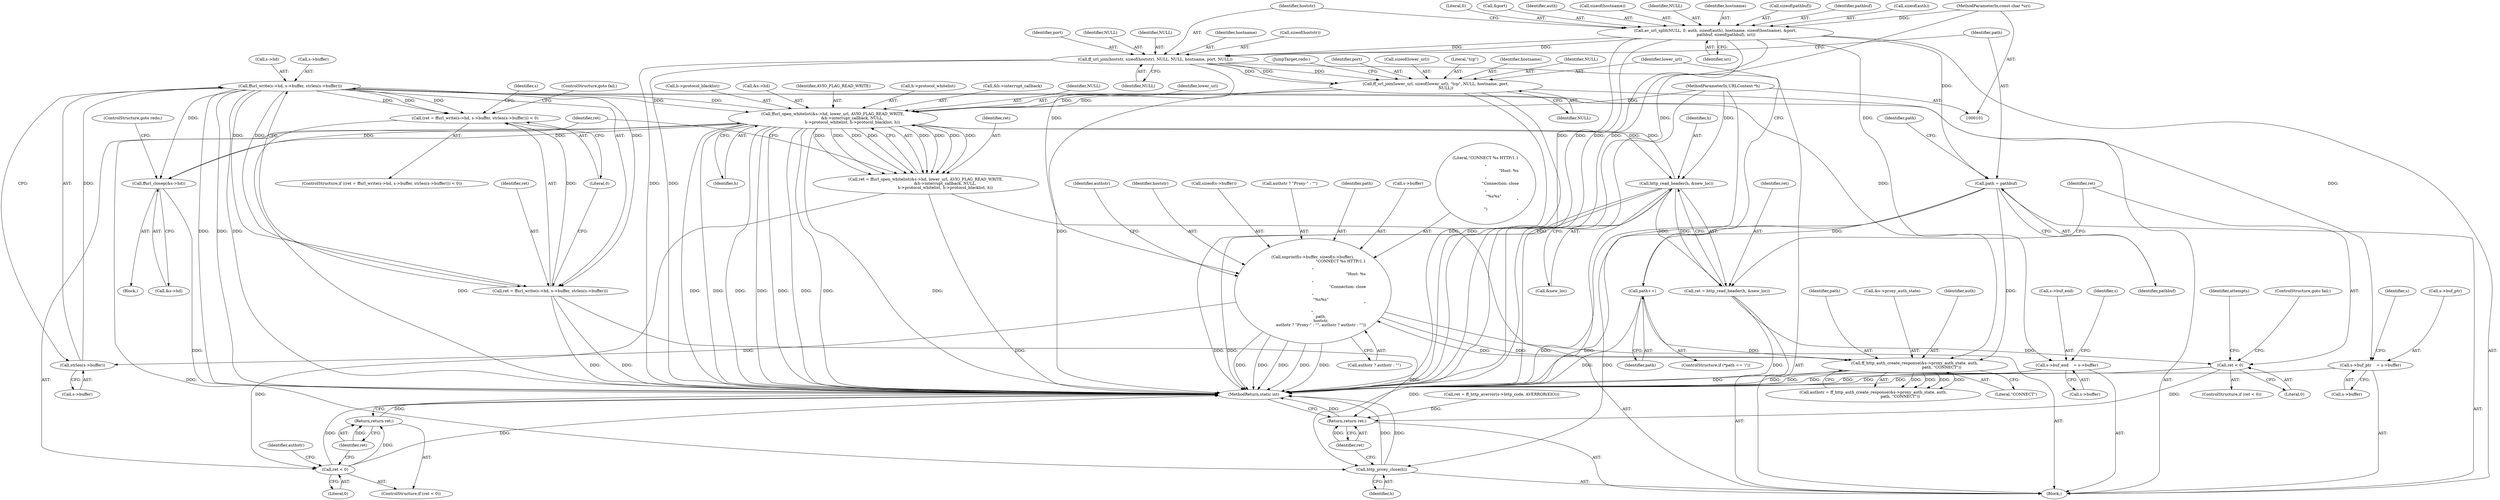 digraph "0_FFmpeg_2a05c8f813de6f2278827734bf8102291e7484aa_2@API" {
"1000254" [label="(Call,ffurl_write(s->hd, s->buffer, strlen(s->buffer)))"];
"1000193" [label="(Call,ffurl_open_whitelist(&s->hd, lower_url, AVIO_FLAG_READ_WRITE,\n                               &h->interrupt_callback, NULL,\n                               h->protocol_whitelist, h->protocol_blacklist, h))"];
"1000254" [label="(Call,ffurl_write(s->hd, s->buffer, strlen(s->buffer)))"];
"1000261" [label="(Call,strlen(s->buffer))"];
"1000228" [label="(Call,snprintf(s->buffer, sizeof(s->buffer),\n             \"CONNECT %s HTTP/1.1\r\n\"\n             \"Host: %s\r\n\"\n             \"Connection: close\r\n\"\n             \"%s%s\"\n             \"\r\n\",\n             path,\n             hoststr,\n             authstr ? \"Proxy-\" : \"\", authstr ? authstr : \"\"))"];
"1000220" [label="(Call,ff_http_auth_create_response(&s->proxy_auth_state, auth,\n                                           path, \"CONNECT\"))"];
"1000147" [label="(Call,av_url_split(NULL, 0, auth, sizeof(auth), hostname, sizeof(hostname), &port,\n                 pathbuf, sizeof(pathbuf), uri))"];
"1000103" [label="(MethodParameterIn,const char *uri)"];
"1000171" [label="(Call,path = pathbuf)"];
"1000179" [label="(Call,path++)"];
"1000162" [label="(Call,ff_url_join(hoststr, sizeof(hoststr), NULL, NULL, hostname, port, NULL))"];
"1000341" [label="(Call,ffurl_closep(&s->hd))"];
"1000181" [label="(Call,ff_url_join(lower_url, sizeof(lower_url), \"tcp\", NULL, hostname, port,\n                NULL))"];
"1000301" [label="(Call,http_read_header(h, &new_loc))"];
"1000102" [label="(MethodParameterIn,URLContext *h)"];
"1000191" [label="(Call,ret = ffurl_open_whitelist(&s->hd, lower_url, AVIO_FLAG_READ_WRITE,\n                               &h->interrupt_callback, NULL,\n                               h->protocol_whitelist, h->protocol_blacklist, h))"];
"1000213" [label="(Call,ret < 0)"];
"1000216" [label="(Return,return ret;)"];
"1000251" [label="(Call,(ret = ffurl_write(s->hd, s->buffer, strlen(s->buffer))) < 0)"];
"1000252" [label="(Call,ret = ffurl_write(s->hd, s->buffer, strlen(s->buffer)))"];
"1000366" [label="(Return,return ret;)"];
"1000267" [label="(Call,s->buf_ptr    = s->buffer)"];
"1000274" [label="(Call,s->buf_end    = s->buffer)"];
"1000299" [label="(Call,ret = http_read_header(h, &new_loc))"];
"1000306" [label="(Call,ret < 0)"];
"1000364" [label="(Call,http_proxy_close(h))"];
"1000342" [label="(Call,&s->hd)"];
"1000208" [label="(Call,h->protocol_blacklist)"];
"1000182" [label="(Identifier,lower_url)"];
"1000250" [label="(ControlStructure,if ((ret = ffurl_write(s->hd, s->buffer, strlen(s->buffer))) < 0))"];
"1000212" [label="(ControlStructure,if (ret < 0))"];
"1000276" [label="(Identifier,s)"];
"1000364" [label="(Call,http_proxy_close(h))"];
"1000194" [label="(Call,&s->hd)"];
"1000278" [label="(Call,s->buffer)"];
"1000303" [label="(Call,&new_loc)"];
"1000216" [label="(Return,return ret;)"];
"1000164" [label="(Call,sizeof(hoststr))"];
"1000236" [label="(Literal,\"CONNECT %s HTTP/1.1\r\n\"\n             \"Host: %s\r\n\"\n             \"Connection: close\r\n\"\n             \"%s%s\"\n             \"\r\n\")"];
"1000161" [label="(Identifier,uri)"];
"1000190" [label="(JumpTarget,redo:)"];
"1000308" [label="(Literal,0)"];
"1000211" [label="(Identifier,h)"];
"1000300" [label="(Identifier,ret)"];
"1000193" [label="(Call,ffurl_open_whitelist(&s->hd, lower_url, AVIO_FLAG_READ_WRITE,\n                               &h->interrupt_callback, NULL,\n                               h->protocol_whitelist, h->protocol_blacklist, h))"];
"1000188" [label="(Identifier,port)"];
"1000253" [label="(Identifier,ret)"];
"1000105" [label="(Block,)"];
"1000249" [label="(Identifier,authstr)"];
"1000309" [label="(ControlStructure,goto fail;)"];
"1000365" [label="(Identifier,h)"];
"1000217" [label="(Identifier,ret)"];
"1000167" [label="(Identifier,NULL)"];
"1000173" [label="(Identifier,pathbuf)"];
"1000171" [label="(Call,path = pathbuf)"];
"1000199" [label="(Identifier,AVIO_FLAG_READ_WRITE)"];
"1000368" [label="(MethodReturn,static int)"];
"1000159" [label="(Call,sizeof(pathbuf))"];
"1000170" [label="(Identifier,NULL)"];
"1000177" [label="(Identifier,path)"];
"1000251" [label="(Call,(ret = ffurl_write(s->hd, s->buffer, strlen(s->buffer))) < 0)"];
"1000238" [label="(Identifier,hoststr)"];
"1000158" [label="(Identifier,pathbuf)"];
"1000166" [label="(Identifier,NULL)"];
"1000311" [label="(Identifier,attempts)"];
"1000340" [label="(Block,)"];
"1000174" [label="(ControlStructure,if (*path == '/'))"];
"1000232" [label="(Call,sizeof(s->buffer))"];
"1000269" [label="(Identifier,s)"];
"1000305" [label="(ControlStructure,if (ret < 0))"];
"1000151" [label="(Call,sizeof(auth))"];
"1000214" [label="(Identifier,ret)"];
"1000189" [label="(Identifier,NULL)"];
"1000172" [label="(Identifier,path)"];
"1000261" [label="(Call,strlen(s->buffer))"];
"1000299" [label="(Call,ret = http_read_header(h, &new_loc))"];
"1000275" [label="(Call,s->buf_end)"];
"1000265" [label="(Literal,0)"];
"1000306" [label="(Call,ret < 0)"];
"1000266" [label="(ControlStructure,goto fail;)"];
"1000271" [label="(Call,s->buffer)"];
"1000191" [label="(Call,ret = ffurl_open_whitelist(&s->hd, lower_url, AVIO_FLAG_READ_WRITE,\n                               &h->interrupt_callback, NULL,\n                               h->protocol_whitelist, h->protocol_blacklist, h))"];
"1000149" [label="(Literal,0)"];
"1000156" [label="(Call,&port)"];
"1000268" [label="(Call,s->buf_ptr)"];
"1000221" [label="(Call,&s->proxy_auth_state)"];
"1000262" [label="(Call,s->buffer)"];
"1000150" [label="(Identifier,auth)"];
"1000205" [label="(Call,h->protocol_whitelist)"];
"1000341" [label="(Call,ffurl_closep(&s->hd))"];
"1000346" [label="(ControlStructure,goto redo;)"];
"1000258" [label="(Call,s->buffer)"];
"1000179" [label="(Call,path++)"];
"1000162" [label="(Call,ff_url_join(hoststr, sizeof(hoststr), NULL, NULL, hostname, port, NULL))"];
"1000220" [label="(Call,ff_http_auth_create_response(&s->proxy_auth_state, auth,\n                                           path, \"CONNECT\"))"];
"1000307" [label="(Identifier,ret)"];
"1000147" [label="(Call,av_url_split(NULL, 0, auth, sizeof(auth), hostname, sizeof(hostname), &port,\n                 pathbuf, sizeof(pathbuf), uri))"];
"1000252" [label="(Call,ret = ffurl_write(s->hd, s->buffer, strlen(s->buffer)))"];
"1000225" [label="(Identifier,auth)"];
"1000239" [label="(Call,authstr ? \"Proxy-\" : \"\")"];
"1000215" [label="(Literal,0)"];
"1000219" [label="(Identifier,authstr)"];
"1000154" [label="(Call,sizeof(hostname))"];
"1000367" [label="(Identifier,ret)"];
"1000192" [label="(Identifier,ret)"];
"1000183" [label="(Call,sizeof(lower_url))"];
"1000200" [label="(Call,&h->interrupt_callback)"];
"1000185" [label="(Literal,\"tcp\")"];
"1000148" [label="(Identifier,NULL)"];
"1000274" [label="(Call,s->buf_end    = s->buffer)"];
"1000267" [label="(Call,s->buf_ptr    = s->buffer)"];
"1000227" [label="(Literal,\"CONNECT\")"];
"1000283" [label="(Identifier,s)"];
"1000169" [label="(Identifier,port)"];
"1000153" [label="(Identifier,hostname)"];
"1000163" [label="(Identifier,hoststr)"];
"1000255" [label="(Call,s->hd)"];
"1000213" [label="(Call,ret < 0)"];
"1000228" [label="(Call,snprintf(s->buffer, sizeof(s->buffer),\n             \"CONNECT %s HTTP/1.1\r\n\"\n             \"Host: %s\r\n\"\n             \"Connection: close\r\n\"\n             \"%s%s\"\n             \"\r\n\",\n             path,\n             hoststr,\n             authstr ? \"Proxy-\" : \"\", authstr ? authstr : \"\"))"];
"1000218" [label="(Call,authstr = ff_http_auth_create_response(&s->proxy_auth_state, auth,\n                                           path, \"CONNECT\"))"];
"1000187" [label="(Identifier,hostname)"];
"1000102" [label="(MethodParameterIn,URLContext *h)"];
"1000302" [label="(Identifier,h)"];
"1000254" [label="(Call,ffurl_write(s->hd, s->buffer, strlen(s->buffer)))"];
"1000301" [label="(Call,http_read_header(h, &new_loc))"];
"1000237" [label="(Identifier,path)"];
"1000204" [label="(Identifier,NULL)"];
"1000355" [label="(Call,ret = ff_http_averror(s->http_code, AVERROR(EIO)))"];
"1000103" [label="(MethodParameterIn,const char *uri)"];
"1000180" [label="(Identifier,path)"];
"1000366" [label="(Return,return ret;)"];
"1000243" [label="(Call,authstr ? authstr : \"\")"];
"1000229" [label="(Call,s->buffer)"];
"1000168" [label="(Identifier,hostname)"];
"1000181" [label="(Call,ff_url_join(lower_url, sizeof(lower_url), \"tcp\", NULL, hostname, port,\n                NULL))"];
"1000198" [label="(Identifier,lower_url)"];
"1000226" [label="(Identifier,path)"];
"1000186" [label="(Identifier,NULL)"];
"1000254" -> "1000252"  [label="AST: "];
"1000254" -> "1000261"  [label="CFG: "];
"1000255" -> "1000254"  [label="AST: "];
"1000258" -> "1000254"  [label="AST: "];
"1000261" -> "1000254"  [label="AST: "];
"1000252" -> "1000254"  [label="CFG: "];
"1000254" -> "1000368"  [label="DDG: "];
"1000254" -> "1000368"  [label="DDG: "];
"1000254" -> "1000368"  [label="DDG: "];
"1000254" -> "1000193"  [label="DDG: "];
"1000254" -> "1000251"  [label="DDG: "];
"1000254" -> "1000251"  [label="DDG: "];
"1000254" -> "1000251"  [label="DDG: "];
"1000254" -> "1000252"  [label="DDG: "];
"1000254" -> "1000252"  [label="DDG: "];
"1000254" -> "1000252"  [label="DDG: "];
"1000193" -> "1000254"  [label="DDG: "];
"1000261" -> "1000254"  [label="DDG: "];
"1000254" -> "1000267"  [label="DDG: "];
"1000254" -> "1000274"  [label="DDG: "];
"1000254" -> "1000341"  [label="DDG: "];
"1000193" -> "1000191"  [label="AST: "];
"1000193" -> "1000211"  [label="CFG: "];
"1000194" -> "1000193"  [label="AST: "];
"1000198" -> "1000193"  [label="AST: "];
"1000199" -> "1000193"  [label="AST: "];
"1000200" -> "1000193"  [label="AST: "];
"1000204" -> "1000193"  [label="AST: "];
"1000205" -> "1000193"  [label="AST: "];
"1000208" -> "1000193"  [label="AST: "];
"1000211" -> "1000193"  [label="AST: "];
"1000191" -> "1000193"  [label="CFG: "];
"1000193" -> "1000368"  [label="DDG: "];
"1000193" -> "1000368"  [label="DDG: "];
"1000193" -> "1000368"  [label="DDG: "];
"1000193" -> "1000368"  [label="DDG: "];
"1000193" -> "1000368"  [label="DDG: "];
"1000193" -> "1000368"  [label="DDG: "];
"1000193" -> "1000368"  [label="DDG: "];
"1000193" -> "1000368"  [label="DDG: "];
"1000193" -> "1000191"  [label="DDG: "];
"1000193" -> "1000191"  [label="DDG: "];
"1000193" -> "1000191"  [label="DDG: "];
"1000193" -> "1000191"  [label="DDG: "];
"1000193" -> "1000191"  [label="DDG: "];
"1000193" -> "1000191"  [label="DDG: "];
"1000193" -> "1000191"  [label="DDG: "];
"1000193" -> "1000191"  [label="DDG: "];
"1000341" -> "1000193"  [label="DDG: "];
"1000181" -> "1000193"  [label="DDG: "];
"1000181" -> "1000193"  [label="DDG: "];
"1000301" -> "1000193"  [label="DDG: "];
"1000102" -> "1000193"  [label="DDG: "];
"1000193" -> "1000301"  [label="DDG: "];
"1000193" -> "1000341"  [label="DDG: "];
"1000193" -> "1000364"  [label="DDG: "];
"1000261" -> "1000262"  [label="CFG: "];
"1000262" -> "1000261"  [label="AST: "];
"1000228" -> "1000261"  [label="DDG: "];
"1000228" -> "1000105"  [label="AST: "];
"1000228" -> "1000243"  [label="CFG: "];
"1000229" -> "1000228"  [label="AST: "];
"1000232" -> "1000228"  [label="AST: "];
"1000236" -> "1000228"  [label="AST: "];
"1000237" -> "1000228"  [label="AST: "];
"1000238" -> "1000228"  [label="AST: "];
"1000239" -> "1000228"  [label="AST: "];
"1000243" -> "1000228"  [label="AST: "];
"1000249" -> "1000228"  [label="CFG: "];
"1000228" -> "1000368"  [label="DDG: "];
"1000228" -> "1000368"  [label="DDG: "];
"1000228" -> "1000368"  [label="DDG: "];
"1000228" -> "1000368"  [label="DDG: "];
"1000228" -> "1000368"  [label="DDG: "];
"1000228" -> "1000220"  [label="DDG: "];
"1000220" -> "1000228"  [label="DDG: "];
"1000162" -> "1000228"  [label="DDG: "];
"1000220" -> "1000218"  [label="AST: "];
"1000220" -> "1000227"  [label="CFG: "];
"1000221" -> "1000220"  [label="AST: "];
"1000225" -> "1000220"  [label="AST: "];
"1000226" -> "1000220"  [label="AST: "];
"1000227" -> "1000220"  [label="AST: "];
"1000218" -> "1000220"  [label="CFG: "];
"1000220" -> "1000368"  [label="DDG: "];
"1000220" -> "1000368"  [label="DDG: "];
"1000220" -> "1000218"  [label="DDG: "];
"1000220" -> "1000218"  [label="DDG: "];
"1000220" -> "1000218"  [label="DDG: "];
"1000220" -> "1000218"  [label="DDG: "];
"1000147" -> "1000220"  [label="DDG: "];
"1000171" -> "1000220"  [label="DDG: "];
"1000179" -> "1000220"  [label="DDG: "];
"1000147" -> "1000105"  [label="AST: "];
"1000147" -> "1000161"  [label="CFG: "];
"1000148" -> "1000147"  [label="AST: "];
"1000149" -> "1000147"  [label="AST: "];
"1000150" -> "1000147"  [label="AST: "];
"1000151" -> "1000147"  [label="AST: "];
"1000153" -> "1000147"  [label="AST: "];
"1000154" -> "1000147"  [label="AST: "];
"1000156" -> "1000147"  [label="AST: "];
"1000158" -> "1000147"  [label="AST: "];
"1000159" -> "1000147"  [label="AST: "];
"1000161" -> "1000147"  [label="AST: "];
"1000163" -> "1000147"  [label="CFG: "];
"1000147" -> "1000368"  [label="DDG: "];
"1000147" -> "1000368"  [label="DDG: "];
"1000147" -> "1000368"  [label="DDG: "];
"1000147" -> "1000368"  [label="DDG: "];
"1000103" -> "1000147"  [label="DDG: "];
"1000147" -> "1000162"  [label="DDG: "];
"1000147" -> "1000162"  [label="DDG: "];
"1000147" -> "1000171"  [label="DDG: "];
"1000103" -> "1000101"  [label="AST: "];
"1000103" -> "1000368"  [label="DDG: "];
"1000171" -> "1000105"  [label="AST: "];
"1000171" -> "1000173"  [label="CFG: "];
"1000172" -> "1000171"  [label="AST: "];
"1000173" -> "1000171"  [label="AST: "];
"1000177" -> "1000171"  [label="CFG: "];
"1000171" -> "1000368"  [label="DDG: "];
"1000171" -> "1000368"  [label="DDG: "];
"1000171" -> "1000179"  [label="DDG: "];
"1000179" -> "1000174"  [label="AST: "];
"1000179" -> "1000180"  [label="CFG: "];
"1000180" -> "1000179"  [label="AST: "];
"1000182" -> "1000179"  [label="CFG: "];
"1000179" -> "1000368"  [label="DDG: "];
"1000162" -> "1000105"  [label="AST: "];
"1000162" -> "1000170"  [label="CFG: "];
"1000163" -> "1000162"  [label="AST: "];
"1000164" -> "1000162"  [label="AST: "];
"1000166" -> "1000162"  [label="AST: "];
"1000167" -> "1000162"  [label="AST: "];
"1000168" -> "1000162"  [label="AST: "];
"1000169" -> "1000162"  [label="AST: "];
"1000170" -> "1000162"  [label="AST: "];
"1000172" -> "1000162"  [label="CFG: "];
"1000162" -> "1000368"  [label="DDG: "];
"1000162" -> "1000368"  [label="DDG: "];
"1000162" -> "1000181"  [label="DDG: "];
"1000162" -> "1000181"  [label="DDG: "];
"1000162" -> "1000181"  [label="DDG: "];
"1000341" -> "1000340"  [label="AST: "];
"1000341" -> "1000342"  [label="CFG: "];
"1000342" -> "1000341"  [label="AST: "];
"1000346" -> "1000341"  [label="CFG: "];
"1000341" -> "1000368"  [label="DDG: "];
"1000181" -> "1000105"  [label="AST: "];
"1000181" -> "1000189"  [label="CFG: "];
"1000182" -> "1000181"  [label="AST: "];
"1000183" -> "1000181"  [label="AST: "];
"1000185" -> "1000181"  [label="AST: "];
"1000186" -> "1000181"  [label="AST: "];
"1000187" -> "1000181"  [label="AST: "];
"1000188" -> "1000181"  [label="AST: "];
"1000189" -> "1000181"  [label="AST: "];
"1000190" -> "1000181"  [label="CFG: "];
"1000181" -> "1000368"  [label="DDG: "];
"1000181" -> "1000368"  [label="DDG: "];
"1000181" -> "1000368"  [label="DDG: "];
"1000301" -> "1000299"  [label="AST: "];
"1000301" -> "1000303"  [label="CFG: "];
"1000302" -> "1000301"  [label="AST: "];
"1000303" -> "1000301"  [label="AST: "];
"1000299" -> "1000301"  [label="CFG: "];
"1000301" -> "1000368"  [label="DDG: "];
"1000301" -> "1000368"  [label="DDG: "];
"1000301" -> "1000299"  [label="DDG: "];
"1000301" -> "1000299"  [label="DDG: "];
"1000102" -> "1000301"  [label="DDG: "];
"1000301" -> "1000364"  [label="DDG: "];
"1000102" -> "1000101"  [label="AST: "];
"1000102" -> "1000368"  [label="DDG: "];
"1000102" -> "1000364"  [label="DDG: "];
"1000191" -> "1000105"  [label="AST: "];
"1000192" -> "1000191"  [label="AST: "];
"1000214" -> "1000191"  [label="CFG: "];
"1000191" -> "1000368"  [label="DDG: "];
"1000191" -> "1000213"  [label="DDG: "];
"1000213" -> "1000212"  [label="AST: "];
"1000213" -> "1000215"  [label="CFG: "];
"1000214" -> "1000213"  [label="AST: "];
"1000215" -> "1000213"  [label="AST: "];
"1000217" -> "1000213"  [label="CFG: "];
"1000219" -> "1000213"  [label="CFG: "];
"1000213" -> "1000368"  [label="DDG: "];
"1000213" -> "1000368"  [label="DDG: "];
"1000213" -> "1000216"  [label="DDG: "];
"1000216" -> "1000212"  [label="AST: "];
"1000216" -> "1000217"  [label="CFG: "];
"1000217" -> "1000216"  [label="AST: "];
"1000368" -> "1000216"  [label="CFG: "];
"1000216" -> "1000368"  [label="DDG: "];
"1000217" -> "1000216"  [label="DDG: "];
"1000251" -> "1000250"  [label="AST: "];
"1000251" -> "1000265"  [label="CFG: "];
"1000252" -> "1000251"  [label="AST: "];
"1000265" -> "1000251"  [label="AST: "];
"1000266" -> "1000251"  [label="CFG: "];
"1000269" -> "1000251"  [label="CFG: "];
"1000251" -> "1000368"  [label="DDG: "];
"1000252" -> "1000251"  [label="DDG: "];
"1000253" -> "1000252"  [label="AST: "];
"1000265" -> "1000252"  [label="CFG: "];
"1000252" -> "1000368"  [label="DDG: "];
"1000252" -> "1000368"  [label="DDG: "];
"1000252" -> "1000366"  [label="DDG: "];
"1000366" -> "1000105"  [label="AST: "];
"1000366" -> "1000367"  [label="CFG: "];
"1000367" -> "1000366"  [label="AST: "];
"1000368" -> "1000366"  [label="CFG: "];
"1000366" -> "1000368"  [label="DDG: "];
"1000367" -> "1000366"  [label="DDG: "];
"1000355" -> "1000366"  [label="DDG: "];
"1000306" -> "1000366"  [label="DDG: "];
"1000267" -> "1000105"  [label="AST: "];
"1000267" -> "1000271"  [label="CFG: "];
"1000268" -> "1000267"  [label="AST: "];
"1000271" -> "1000267"  [label="AST: "];
"1000276" -> "1000267"  [label="CFG: "];
"1000267" -> "1000368"  [label="DDG: "];
"1000274" -> "1000105"  [label="AST: "];
"1000274" -> "1000278"  [label="CFG: "];
"1000275" -> "1000274"  [label="AST: "];
"1000278" -> "1000274"  [label="AST: "];
"1000283" -> "1000274"  [label="CFG: "];
"1000274" -> "1000368"  [label="DDG: "];
"1000274" -> "1000368"  [label="DDG: "];
"1000299" -> "1000105"  [label="AST: "];
"1000300" -> "1000299"  [label="AST: "];
"1000307" -> "1000299"  [label="CFG: "];
"1000299" -> "1000368"  [label="DDG: "];
"1000299" -> "1000306"  [label="DDG: "];
"1000306" -> "1000305"  [label="AST: "];
"1000306" -> "1000308"  [label="CFG: "];
"1000307" -> "1000306"  [label="AST: "];
"1000308" -> "1000306"  [label="AST: "];
"1000309" -> "1000306"  [label="CFG: "];
"1000311" -> "1000306"  [label="CFG: "];
"1000306" -> "1000368"  [label="DDG: "];
"1000306" -> "1000368"  [label="DDG: "];
"1000364" -> "1000105"  [label="AST: "];
"1000364" -> "1000365"  [label="CFG: "];
"1000365" -> "1000364"  [label="AST: "];
"1000367" -> "1000364"  [label="CFG: "];
"1000364" -> "1000368"  [label="DDG: "];
"1000364" -> "1000368"  [label="DDG: "];
}
